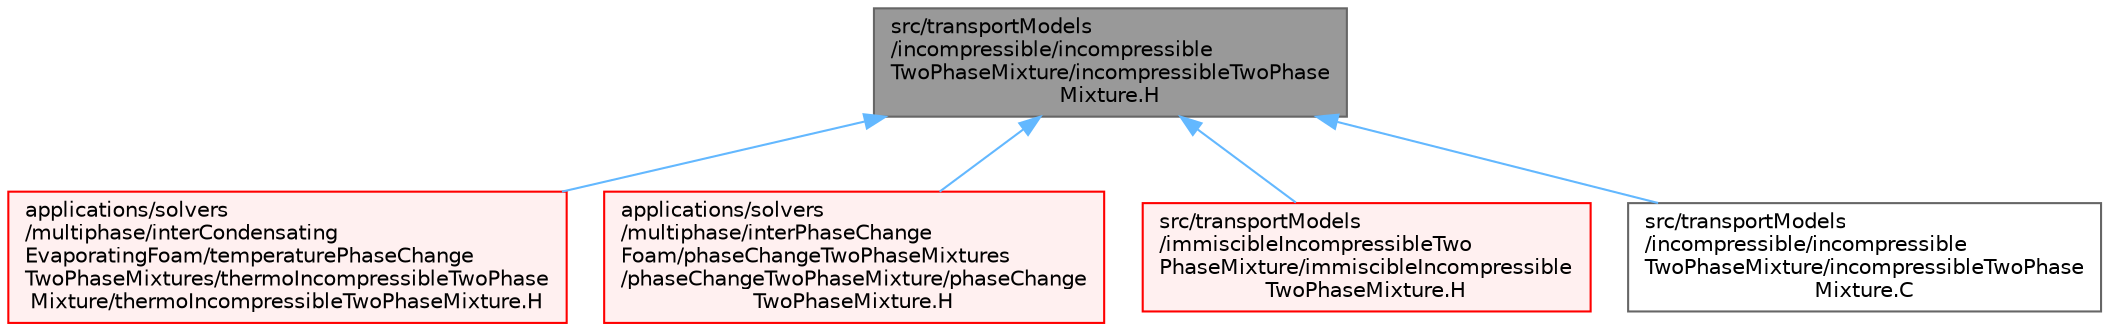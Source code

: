 digraph "src/transportModels/incompressible/incompressibleTwoPhaseMixture/incompressibleTwoPhaseMixture.H"
{
 // LATEX_PDF_SIZE
  bgcolor="transparent";
  edge [fontname=Helvetica,fontsize=10,labelfontname=Helvetica,labelfontsize=10];
  node [fontname=Helvetica,fontsize=10,shape=box,height=0.2,width=0.4];
  Node1 [id="Node000001",label="src/transportModels\l/incompressible/incompressible\lTwoPhaseMixture/incompressibleTwoPhase\lMixture.H",height=0.2,width=0.4,color="gray40", fillcolor="grey60", style="filled", fontcolor="black",tooltip=" "];
  Node1 -> Node2 [id="edge1_Node000001_Node000002",dir="back",color="steelblue1",style="solid",tooltip=" "];
  Node2 [id="Node000002",label="applications/solvers\l/multiphase/interCondensating\lEvaporatingFoam/temperaturePhaseChange\lTwoPhaseMixtures/thermoIncompressibleTwoPhase\lMixture/thermoIncompressibleTwoPhaseMixture.H",height=0.2,width=0.4,color="red", fillcolor="#FFF0F0", style="filled",URL="$thermoIncompressibleTwoPhaseMixture_8H.html",tooltip=" "];
  Node1 -> Node7 [id="edge2_Node000001_Node000007",dir="back",color="steelblue1",style="solid",tooltip=" "];
  Node7 [id="Node000007",label="applications/solvers\l/multiphase/interPhaseChange\lFoam/phaseChangeTwoPhaseMixtures\l/phaseChangeTwoPhaseMixture/phaseChange\lTwoPhaseMixture.H",height=0.2,width=0.4,color="red", fillcolor="#FFF0F0", style="filled",URL="$phaseChangeTwoPhaseMixture_8H.html",tooltip=" "];
  Node1 -> Node11 [id="edge3_Node000001_Node000011",dir="back",color="steelblue1",style="solid",tooltip=" "];
  Node11 [id="Node000011",label="src/transportModels\l/immiscibleIncompressibleTwo\lPhaseMixture/immiscibleIncompressible\lTwoPhaseMixture.H",height=0.2,width=0.4,color="red", fillcolor="#FFF0F0", style="filled",URL="$immiscibleIncompressibleTwoPhaseMixture_8H.html",tooltip=" "];
  Node1 -> Node15 [id="edge4_Node000001_Node000015",dir="back",color="steelblue1",style="solid",tooltip=" "];
  Node15 [id="Node000015",label="src/transportModels\l/incompressible/incompressible\lTwoPhaseMixture/incompressibleTwoPhase\lMixture.C",height=0.2,width=0.4,color="grey40", fillcolor="white", style="filled",URL="$incompressibleTwoPhaseMixture_8C.html",tooltip=" "];
}
